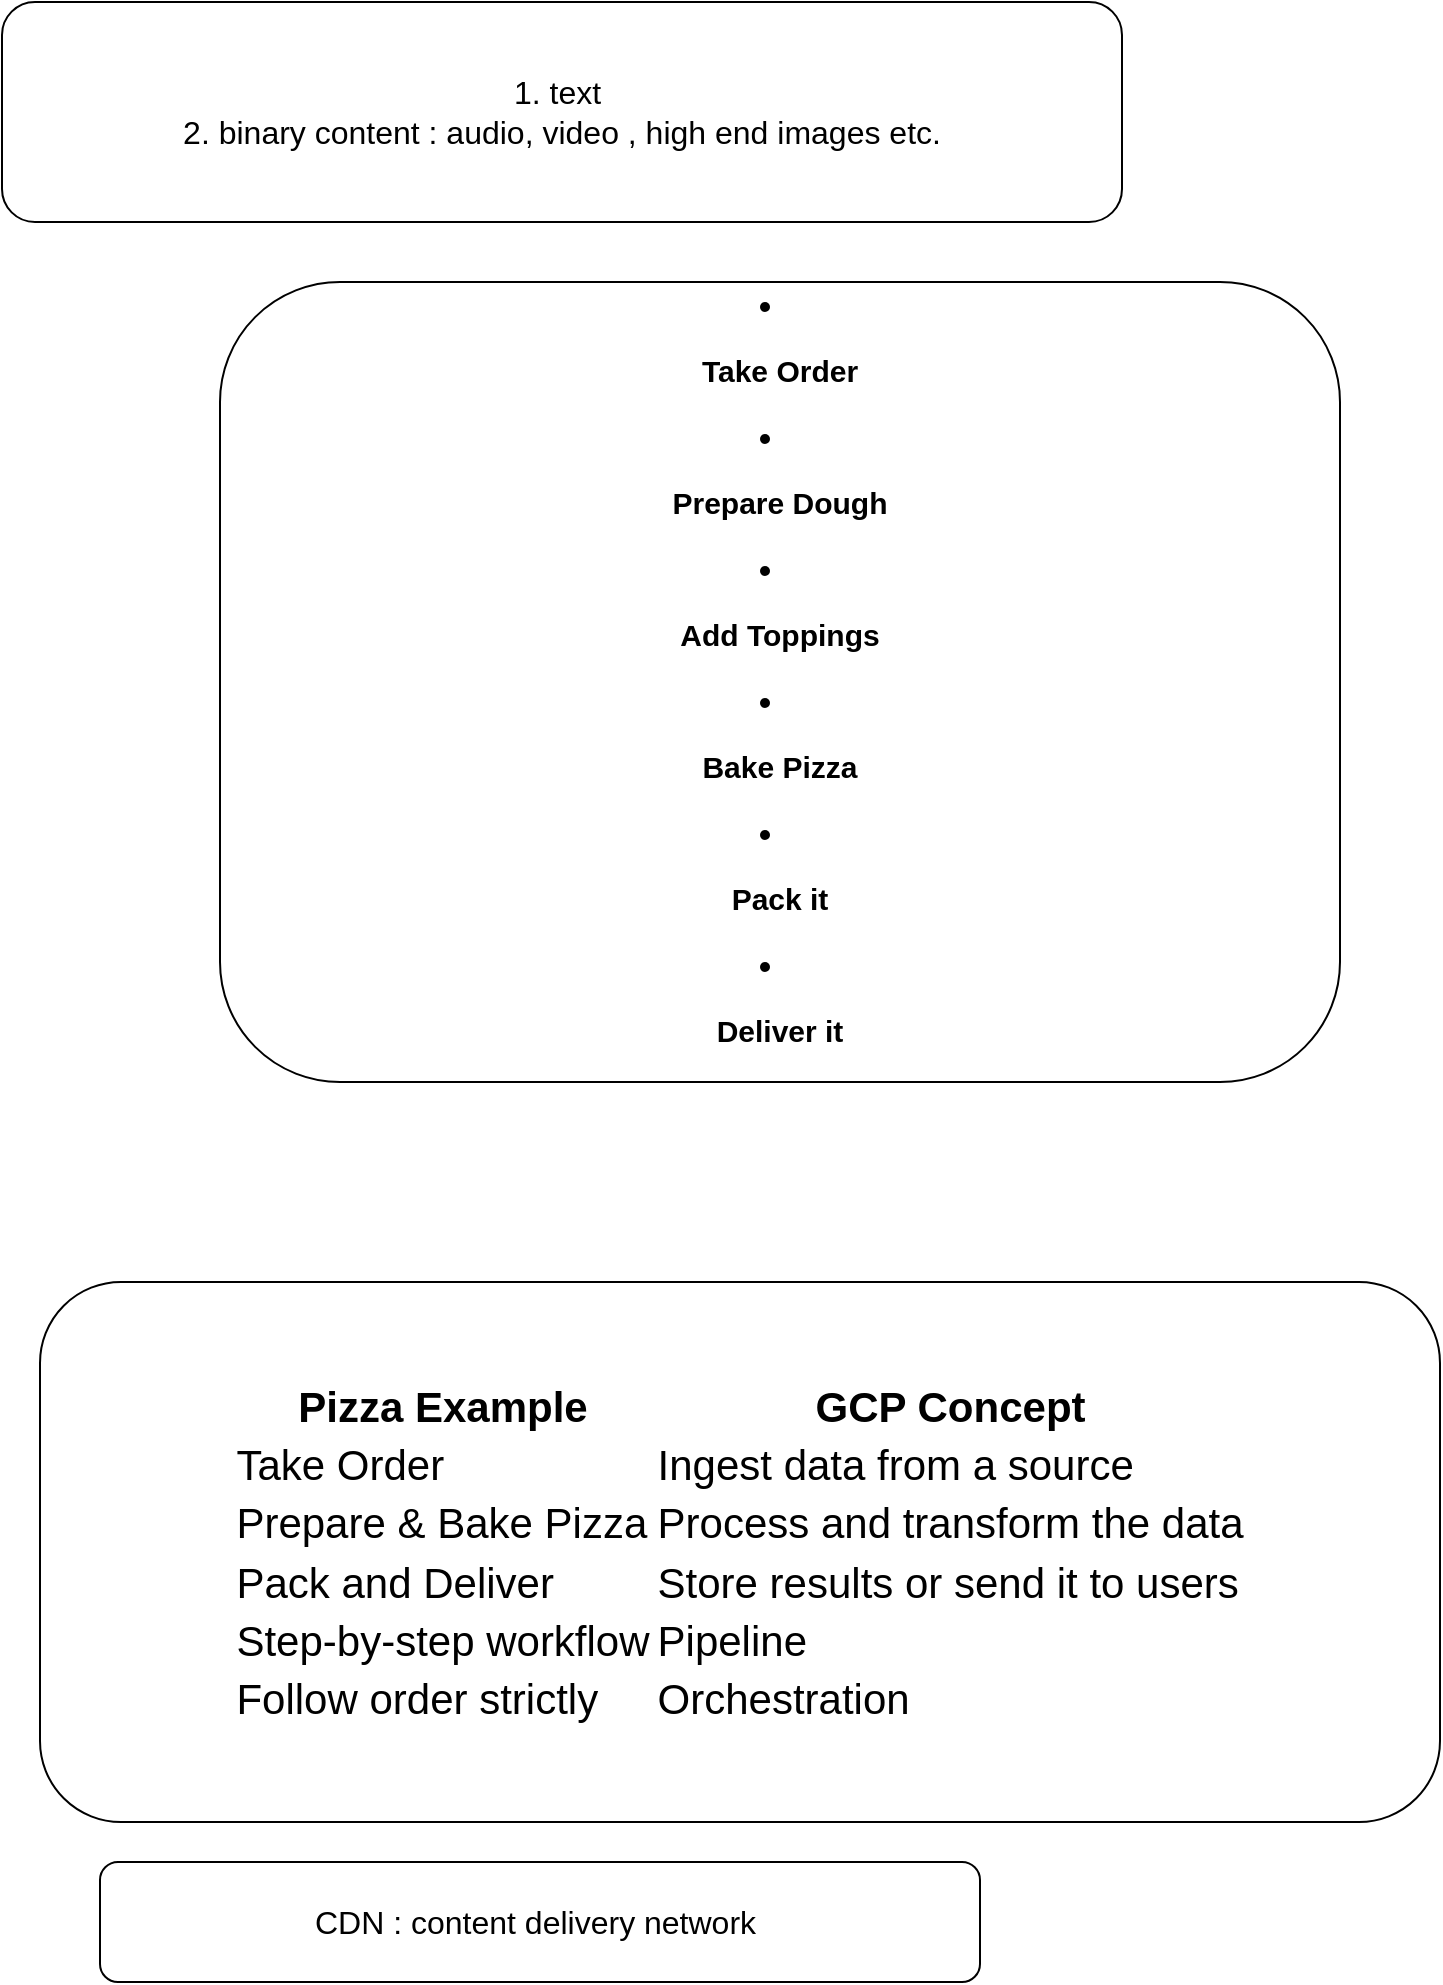 <mxfile version="27.0.9" pages="3">
  <diagram name="Page-1" id="cdnv1xzmEgkro853JLI1">
    <mxGraphModel grid="1" page="1" gridSize="10" guides="1" tooltips="1" connect="1" arrows="1" fold="1" pageScale="1" pageWidth="850" pageHeight="1100" math="0" shadow="0">
      <root>
        <mxCell id="0" />
        <mxCell id="1" parent="0" />
        <mxCell id="DExjwAkdypSiZ_c1kjAN-1" value="1. text&amp;nbsp;&lt;div&gt;2. binary content : audio, video , high end images etc.&lt;/div&gt;" style="rounded=1;whiteSpace=wrap;html=1;fontSize=16;" vertex="1" parent="1">
          <mxGeometry x="71" y="20" width="560" height="110" as="geometry" />
        </mxCell>
        <mxCell id="DExjwAkdypSiZ_c1kjAN-2" value="&lt;li data-start=&quot;327&quot; data-end=&quot;344&quot; style=&quot;caret-color: rgb(0, 0, 0);&quot;&gt;&lt;p data-start=&quot;330&quot; data-end=&quot;344&quot;&gt;&lt;strong data-start=&quot;330&quot; data-end=&quot;344&quot;&gt;Take Order&lt;/strong&gt;&lt;/p&gt;&lt;/li&gt;&lt;li data-start=&quot;345&quot; data-end=&quot;365&quot; style=&quot;caret-color: rgb(0, 0, 0);&quot;&gt;&lt;p data-start=&quot;348&quot; data-end=&quot;365&quot;&gt;&lt;strong data-start=&quot;348&quot; data-end=&quot;365&quot;&gt;Prepare Dough&lt;/strong&gt;&lt;/p&gt;&lt;/li&gt;&lt;li data-start=&quot;366&quot; data-end=&quot;385&quot; style=&quot;caret-color: rgb(0, 0, 0);&quot;&gt;&lt;p data-start=&quot;369&quot; data-end=&quot;385&quot;&gt;&lt;strong data-start=&quot;369&quot; data-end=&quot;385&quot;&gt;Add Toppings&lt;/strong&gt;&lt;/p&gt;&lt;/li&gt;&lt;li data-start=&quot;386&quot; data-end=&quot;403&quot; style=&quot;caret-color: rgb(0, 0, 0);&quot;&gt;&lt;p data-start=&quot;389&quot; data-end=&quot;403&quot;&gt;&lt;strong data-start=&quot;389&quot; data-end=&quot;403&quot;&gt;Bake Pizza&lt;/strong&gt;&lt;/p&gt;&lt;/li&gt;&lt;li data-start=&quot;404&quot; data-end=&quot;418&quot; style=&quot;caret-color: rgb(0, 0, 0);&quot;&gt;&lt;p data-start=&quot;407&quot; data-end=&quot;418&quot;&gt;&lt;strong data-start=&quot;407&quot; data-end=&quot;418&quot;&gt;Pack it&lt;/strong&gt;&lt;/p&gt;&lt;/li&gt;&lt;li data-start=&quot;419&quot; data-end=&quot;436&quot; style=&quot;caret-color: rgb(0, 0, 0);&quot;&gt;&lt;p data-start=&quot;422&quot; data-end=&quot;436&quot;&gt;&lt;strong data-start=&quot;422&quot; data-end=&quot;436&quot;&gt;Deliver it&lt;/strong&gt;&lt;/p&gt;&lt;/li&gt;" style="rounded=1;whiteSpace=wrap;html=1;fontSize=15;" vertex="1" parent="1">
          <mxGeometry x="180" y="160" width="560" height="400" as="geometry" />
        </mxCell>
        <mxCell id="DExjwAkdypSiZ_c1kjAN-3" value="&lt;table style=&quot;caret-color: rgb(0, 0, 0); color: rgb(0, 0, 0); font-style: normal; font-variant-caps: normal; font-weight: 400; letter-spacing: normal; orphans: auto; text-align: start; text-transform: none; white-space: normal; widows: auto; word-spacing: 0px; -webkit-text-stroke-width: 0px; text-decoration: none;&quot;&gt;&lt;thead&gt;&lt;tr&gt;&lt;th&gt;Pizza Example&lt;/th&gt;&lt;th&gt;GCP Concept&lt;/th&gt;&lt;/tr&gt;&lt;/thead&gt;&lt;tbody&gt;&lt;tr&gt;&lt;td&gt;Take Order&lt;/td&gt;&lt;td&gt;Ingest data from a source&lt;/td&gt;&lt;/tr&gt;&lt;tr&gt;&lt;td&gt;Prepare &amp;amp; Bake Pizza&lt;/td&gt;&lt;td&gt;Process and transform the data&lt;/td&gt;&lt;/tr&gt;&lt;tr&gt;&lt;td&gt;Pack and Deliver&lt;/td&gt;&lt;td&gt;Store results or send it to users&lt;/td&gt;&lt;/tr&gt;&lt;tr&gt;&lt;td&gt;Step-by-step workflow&lt;/td&gt;&lt;td&gt;Pipeline&lt;/td&gt;&lt;/tr&gt;&lt;tr&gt;&lt;td&gt;Follow order strictly&lt;/td&gt;&lt;td&gt;Orchestration&lt;/td&gt;&lt;/tr&gt;&lt;/tbody&gt;&lt;/table&gt;" style="rounded=1;whiteSpace=wrap;html=1;fontSize=21;" vertex="1" parent="1">
          <mxGeometry x="90" y="660" width="700" height="270" as="geometry" />
        </mxCell>
        <mxCell id="DExjwAkdypSiZ_c1kjAN-4" value="CDN : content delivery network&amp;nbsp;" style="rounded=1;whiteSpace=wrap;html=1;fontSize=16;" vertex="1" parent="1">
          <mxGeometry x="120" y="950" width="440" height="60" as="geometry" />
        </mxCell>
      </root>
    </mxGraphModel>
  </diagram>
  <diagram id="bmRlA56O7Wga4fEIZ2DZ" name="Page-2">
    <mxGraphModel grid="1" page="1" gridSize="10" guides="1" tooltips="1" connect="1" arrows="1" fold="1" pageScale="1" pageWidth="850" pageHeight="1100" math="0" shadow="0">
      <root>
        <mxCell id="0" />
        <mxCell id="1" parent="0" />
        <mxCell id="e7la45NZ7qPYUXp4N6tA-1" value="user2" style="rounded=1;whiteSpace=wrap;html=1;fillColor=#ffe6cc;strokeColor=#d79b00;" vertex="1" parent="1">
          <mxGeometry x="190" y="180" width="120" height="60" as="geometry" />
        </mxCell>
        <mxCell id="e7la45NZ7qPYUXp4N6tA-2" value="user3" style="rounded=1;whiteSpace=wrap;html=1;fillColor=#ffe6cc;strokeColor=#d79b00;" vertex="1" parent="1">
          <mxGeometry x="220" y="340" width="120" height="60" as="geometry" />
        </mxCell>
        <mxCell id="e7la45NZ7qPYUXp4N6tA-3" value="user1" style="rounded=1;whiteSpace=wrap;html=1;fillColor=#ffe6cc;strokeColor=#d79b00;" vertex="1" parent="1">
          <mxGeometry x="250" y="20" width="120" height="60" as="geometry" />
        </mxCell>
        <mxCell id="e7la45NZ7qPYUXp4N6tA-6" value="" style="edgeStyle=orthogonalEdgeStyle;rounded=0;orthogonalLoop=1;jettySize=auto;html=1;" edge="1" parent="1" source="e7la45NZ7qPYUXp4N6tA-4" target="e7la45NZ7qPYUXp4N6tA-5">
          <mxGeometry relative="1" as="geometry" />
        </mxCell>
        <mxCell id="e7la45NZ7qPYUXp4N6tA-4" value="Web Application" style="rounded=1;whiteSpace=wrap;html=1;" vertex="1" parent="1">
          <mxGeometry x="480" y="20" width="120" height="420" as="geometry" />
        </mxCell>
        <mxCell id="e7la45NZ7qPYUXp4N6tA-8" value="" style="edgeStyle=orthogonalEdgeStyle;rounded=0;orthogonalLoop=1;jettySize=auto;html=1;" edge="1" parent="1" source="e7la45NZ7qPYUXp4N6tA-5" target="e7la45NZ7qPYUXp4N6tA-7">
          <mxGeometry relative="1" as="geometry" />
        </mxCell>
        <mxCell id="e7la45NZ7qPYUXp4N6tA-5" value="CDN" style="whiteSpace=wrap;html=1;rounded=1;" vertex="1" parent="1">
          <mxGeometry x="680" y="200" width="120" height="60" as="geometry" />
        </mxCell>
        <mxCell id="e7la45NZ7qPYUXp4N6tA-10" value="" style="edgeStyle=orthogonalEdgeStyle;rounded=0;orthogonalLoop=1;jettySize=auto;html=1;" edge="1" parent="1" source="e7la45NZ7qPYUXp4N6tA-7" target="e7la45NZ7qPYUXp4N6tA-9">
          <mxGeometry relative="1" as="geometry" />
        </mxCell>
        <mxCell id="e7la45NZ7qPYUXp4N6tA-7" value="Storage" style="whiteSpace=wrap;html=1;rounded=1;" vertex="1" parent="1">
          <mxGeometry x="890" y="30" width="120" height="60" as="geometry" />
        </mxCell>
        <mxCell id="e7la45NZ7qPYUXp4N6tA-9" value="multiple zones / multiple regions&amp;nbsp;" style="whiteSpace=wrap;html=1;rounded=1;" vertex="1" parent="1">
          <mxGeometry x="1090" y="30" width="120" height="60" as="geometry" />
        </mxCell>
      </root>
    </mxGraphModel>
  </diagram>
  <diagram id="FyJsmtLKThAoVoEhubOj" name="Page-3">
    <mxGraphModel dx="2036" dy="648" grid="1" gridSize="10" guides="1" tooltips="1" connect="1" arrows="1" fold="1" page="1" pageScale="1" pageWidth="850" pageHeight="1100" math="0" shadow="0">
      <root>
        <mxCell id="0" />
        <mxCell id="1" parent="0" />
        <mxCell id="xKrLLWmfbD4q2ah6btJ0-8" value="" style="rounded=1;whiteSpace=wrap;html=1;" vertex="1" parent="1">
          <mxGeometry x="130" y="160" width="530" height="180" as="geometry" />
        </mxCell>
        <mxCell id="xKrLLWmfbD4q2ah6btJ0-17" value="" style="edgeStyle=orthogonalEdgeStyle;rounded=0;orthogonalLoop=1;jettySize=auto;html=1;" edge="1" parent="1" source="xKrLLWmfbD4q2ah6btJ0-2" target="xKrLLWmfbD4q2ah6btJ0-16">
          <mxGeometry relative="1" as="geometry" />
        </mxCell>
        <mxCell id="xKrLLWmfbD4q2ah6btJ0-2" value="Primary Instance (SQL Server DB server)&amp;nbsp;&lt;div&gt;cloud SQL instance&lt;/div&gt;" style="rounded=0;whiteSpace=wrap;html=1;fontSize=16;" vertex="1" parent="1">
          <mxGeometry x="230" y="170" width="325" height="60" as="geometry" />
        </mxCell>
        <mxCell id="xKrLLWmfbD4q2ah6btJ0-5" style="edgeStyle=orthogonalEdgeStyle;rounded=0;orthogonalLoop=1;jettySize=auto;html=1;entryX=0.5;entryY=0;entryDx=0;entryDy=0;" edge="1" parent="1" source="xKrLLWmfbD4q2ah6btJ0-3" target="xKrLLWmfbD4q2ah6btJ0-2">
          <mxGeometry relative="1" as="geometry" />
        </mxCell>
        <mxCell id="xKrLLWmfbD4q2ah6btJ0-3" value="API server" style="whiteSpace=wrap;html=1;fontSize=16;rounded=0;" vertex="1" parent="1">
          <mxGeometry x="332.5" y="30" width="120" height="60" as="geometry" />
        </mxCell>
        <mxCell id="xKrLLWmfbD4q2ah6btJ0-7" style="edgeStyle=orthogonalEdgeStyle;rounded=0;orthogonalLoop=1;jettySize=auto;html=1;" edge="1" parent="1" source="xKrLLWmfbD4q2ah6btJ0-6">
          <mxGeometry relative="1" as="geometry">
            <mxPoint x="390" y="120" as="targetPoint" />
          </mxGeometry>
        </mxCell>
        <mxCell id="xKrLLWmfbD4q2ah6btJ0-6" value="user sign ups , cart update, payemnt , chekout&amp;nbsp;" style="rounded=1;whiteSpace=wrap;html=1;" vertex="1" parent="1">
          <mxGeometry x="130" y="80" width="120" height="60" as="geometry" />
        </mxCell>
        <mxCell id="xKrLLWmfbD4q2ah6btJ0-9" value="us-central1" style="text;html=1;align=center;verticalAlign=middle;whiteSpace=wrap;rounded=0;fillColor=#dae8fc;strokeColor=#6c8ebf;" vertex="1" parent="1">
          <mxGeometry x="140" y="180" width="60" height="30" as="geometry" />
        </mxCell>
        <mxCell id="xKrLLWmfbD4q2ah6btJ0-12" value="" style="edgeStyle=orthogonalEdgeStyle;rounded=0;orthogonalLoop=1;jettySize=auto;html=1;" edge="1" parent="1" source="xKrLLWmfbD4q2ah6btJ0-10" target="xKrLLWmfbD4q2ah6btJ0-11">
          <mxGeometry relative="1" as="geometry" />
        </mxCell>
        <mxCell id="xKrLLWmfbD4q2ah6btJ0-14" value="" style="edgeStyle=orthogonalEdgeStyle;rounded=0;orthogonalLoop=1;jettySize=auto;html=1;" edge="1" parent="1" source="xKrLLWmfbD4q2ah6btJ0-10" target="xKrLLWmfbD4q2ah6btJ0-13">
          <mxGeometry relative="1" as="geometry" />
        </mxCell>
        <mxCell id="xKrLLWmfbD4q2ah6btJ0-10" value="Read Replica" style="rounded=1;whiteSpace=wrap;html=1;" vertex="1" parent="1">
          <mxGeometry x="170" y="260" width="120" height="60" as="geometry" />
        </mxCell>
        <mxCell id="xKrLLWmfbD4q2ah6btJ0-11" value="&lt;p style=&quot;caret-color: rgb(0, 0, 0); text-align: start;&quot; data-end=&quot;1364&quot; data-start=&quot;1348&quot;&gt;App Tier routes:&lt;/p&gt;&lt;ul style=&quot;caret-color: rgb(0, 0, 0); text-align: start;&quot; data-end=&quot;1443&quot; data-start=&quot;1367&quot;&gt;&lt;li data-end=&quot;1389&quot; data-start=&quot;1367&quot;&gt;&lt;p data-end=&quot;1389&quot; data-start=&quot;1369&quot;&gt;&lt;strong data-end=&quot;1389&quot; data-start=&quot;1369&quot;&gt;Product browsing&lt;/strong&gt;&lt;/p&gt;&lt;/li&gt;&lt;li data-end=&quot;1412&quot; data-start=&quot;1392&quot;&gt;&lt;p data-end=&quot;1412&quot; data-start=&quot;1394&quot;&gt;&lt;strong data-end=&quot;1412&quot; data-start=&quot;1394&quot;&gt;Search results&lt;/strong&gt;&lt;/p&gt;&lt;/li&gt;&lt;li data-end=&quot;1443&quot; data-start=&quot;1415&quot;&gt;&lt;p data-end=&quot;1443&quot; data-start=&quot;1417&quot;&gt;&lt;strong data-end=&quot;1443&quot; data-start=&quot;1417&quot;&gt;Category listing pages&lt;/strong&gt;&lt;/p&gt;&lt;/li&gt;&lt;/ul&gt;" style="whiteSpace=wrap;html=1;rounded=1;" vertex="1" parent="1">
          <mxGeometry x="-120" y="150" width="170" height="200" as="geometry" />
        </mxCell>
        <mxCell id="xKrLLWmfbD4q2ah6btJ0-13" value="&lt;span style=&quot;caret-color: rgb(0, 0, 0); font-family: -webkit-standard; font-size: medium; text-align: start;&quot;&gt;his keeps&lt;span class=&quot;Apple-converted-space&quot;&gt;&amp;nbsp;&lt;/span&gt;&lt;/span&gt;&lt;strong style=&quot;caret-color: rgb(0, 0, 0); text-align: start;&quot; data-end=&quot;1492&quot; data-start=&quot;1457&quot;&gt;read traffic off the primary DB&lt;/strong&gt;&lt;span style=&quot;caret-color: rgb(0, 0, 0); font-family: -webkit-standard; font-size: medium; text-align: start;&quot;&gt;, freeing up capacity for purchases and account updates.&lt;/span&gt;" style="whiteSpace=wrap;html=1;rounded=1;" vertex="1" parent="1">
          <mxGeometry x="85" y="410" width="290" height="60" as="geometry" />
        </mxCell>
        <mxCell id="xKrLLWmfbD4q2ah6btJ0-15" style="edgeStyle=orthogonalEdgeStyle;rounded=0;orthogonalLoop=1;jettySize=auto;html=1;entryX=0.465;entryY=1.017;entryDx=0;entryDy=0;entryPerimeter=0;" edge="1" parent="1" source="xKrLLWmfbD4q2ah6btJ0-10" target="xKrLLWmfbD4q2ah6btJ0-2">
          <mxGeometry relative="1" as="geometry" />
        </mxCell>
        <mxCell id="xKrLLWmfbD4q2ah6btJ0-16" value="ReadReplica2" style="whiteSpace=wrap;html=1;fontSize=16;rounded=0;" vertex="1" parent="1">
          <mxGeometry x="440" y="270" width="120" height="60" as="geometry" />
        </mxCell>
        <mxCell id="xKrLLWmfbD4q2ah6btJ0-18" value="update the file :&amp;nbsp; download the file&amp;nbsp;&lt;div&gt;append the content manually&lt;/div&gt;&lt;div&gt;upload it again.&lt;/div&gt;" style="rounded=1;whiteSpace=wrap;html=1;fontSize=17;fillColor=#dae8fc;strokeColor=#6c8ebf;fontStyle=1" vertex="1" parent="1">
          <mxGeometry x="200" y="660" width="420" height="60" as="geometry" />
        </mxCell>
        <mxCell id="xKrLLWmfbD4q2ah6btJ0-19" value="lifecycle rule is applied to the bucket but it is effectively acting on the objects (files) inside the bucket" style="rounded=1;whiteSpace=wrap;html=1;fontStyle=1;fillColor=#f8cecc;strokeColor=#b85450;" vertex="1" parent="1">
          <mxGeometry x="40" y="820" width="690" height="60" as="geometry" />
        </mxCell>
        <mxCell id="xKrLLWmfbD4q2ah6btJ0-20" value="&lt;br&gt;for MEMBER in $(gcloud projects get-iam-policy fy23-asc-addg-dataverse]\&lt;br&gt;&lt;span class=&quot;Apple-converted-space&quot;&gt;&amp;nbsp; &lt;/span&gt;--flatten=&quot;bindings[].members&quot; \&lt;br&gt;&lt;span class=&quot;Apple-converted-space&quot;&gt;&amp;nbsp; &lt;/span&gt;--format=&quot;value(bindings.members)&quot; \&lt;br&gt;&lt;span class=&quot;Apple-converted-space&quot;&gt;&amp;nbsp; &lt;/span&gt;--filter=&quot;bindings.members:user:*&quot;); do&lt;br&gt;&lt;span class=&quot;Apple-converted-space&quot;&gt;&amp;nbsp; &amp;nbsp; &lt;/span&gt;echo &quot;Assigning role to $MEMBER&quot;&lt;br&gt;&lt;span class=&quot;Apple-converted-space&quot;&gt;&amp;nbsp; &amp;nbsp; &lt;/span&gt;gcloud projects add-iam-policy-binding fy23-asc-addg-dataverse \&lt;br&gt;&lt;span class=&quot;Apple-converted-space&quot;&gt;&amp;nbsp; &amp;nbsp; &amp;nbsp; &lt;/span&gt;--member=&quot;$MEMBER&quot; \&lt;br&gt;&lt;span class=&quot;Apple-converted-space&quot;&gt;&amp;nbsp; &amp;nbsp; &amp;nbsp; &lt;/span&gt;--role=&quot;roles/storage.objectViewer&quot;&lt;br&gt;done&lt;br&gt;&lt;p style=&quot;margin: 0px; font-variant-numeric: normal; font-variant-east-asian: normal; font-variant-alternates: normal; font-size-adjust: none; font-kerning: auto; font-optical-sizing: auto; font-feature-settings: normal; font-variation-settings: normal; font-variant-position: normal; font-variant-emoji: normal; font-stretch: normal; line-height: normal; text-align: start;&quot; class=&quot;p1&quot;&gt;&lt;font style=&quot;font-size: 20px;&quot;&gt;PROJECT_ID=&quot;fy23-asc-addg-dataverse&quot;&lt;/font&gt;&lt;/p&gt;&lt;p style=&quot;margin: 0px; font-variant-numeric: normal; font-variant-east-asian: normal; font-variant-alternates: normal; font-size-adjust: none; font-kerning: auto; font-optical-sizing: auto; font-feature-settings: normal; font-variation-settings: normal; font-variant-position: normal; font-variant-emoji: normal; font-stretch: normal; line-height: normal; text-align: start;&quot; class=&quot;p1&quot;&gt;&lt;font style=&quot;font-size: 20px;&quot;&gt;ROLE=&quot;roles/serviceusage.serviceUsageAdmin&quot;&lt;/font&gt;&lt;/p&gt;&lt;p style=&quot;margin: 0px; font-variant-numeric: normal; font-variant-east-asian: normal; font-variant-alternates: normal; font-size-adjust: none; font-kerning: auto; font-optical-sizing: auto; font-feature-settings: normal; font-variation-settings: normal; font-variant-position: normal; font-variant-emoji: normal; font-stretch: normal; line-height: normal; min-height: 14px; text-align: start;&quot; class=&quot;p2&quot;&gt;&lt;font style=&quot;font-size: 20px;&quot;&gt;&lt;br&gt;&lt;/font&gt;&lt;/p&gt;&lt;p style=&quot;margin: 0px; font-variant-numeric: normal; font-variant-east-asian: normal; font-variant-alternates: normal; font-size-adjust: none; font-kerning: auto; font-optical-sizing: auto; font-feature-settings: normal; font-variation-settings: normal; font-variant-position: normal; font-variant-emoji: normal; font-stretch: normal; line-height: normal; text-align: start;&quot; class=&quot;p1&quot;&gt;&lt;font style=&quot;font-size: 20px;&quot;&gt;# Get unique user emails from the IAM policy&lt;/font&gt;&lt;/p&gt;&lt;p style=&quot;margin: 0px; font-variant-numeric: normal; font-variant-east-asian: normal; font-variant-alternates: normal; font-size-adjust: none; font-kerning: auto; font-optical-sizing: auto; font-feature-settings: normal; font-variation-settings: normal; font-variant-position: normal; font-variant-emoji: normal; font-stretch: normal; line-height: normal; text-align: start;&quot; class=&quot;p1&quot;&gt;&lt;font style=&quot;font-size: 20px;&quot;&gt;echo &quot; Fetching all IAM users for project: $PROJECT_ID&quot;&lt;/font&gt;&lt;/p&gt;&lt;p style=&quot;margin: 0px; font-variant-numeric: normal; font-variant-east-asian: normal; font-variant-alternates: normal; font-size-adjust: none; font-kerning: auto; font-optical-sizing: auto; font-feature-settings: normal; font-variation-settings: normal; font-variant-position: normal; font-variant-emoji: normal; font-stretch: normal; line-height: normal; text-align: start;&quot; class=&quot;p1&quot;&gt;&lt;font style=&quot;font-size: 20px;&quot;&gt;MEMBERS=$(gcloud projects get-iam-policy &quot;$PROJECT_ID&quot; \&lt;/font&gt;&lt;/p&gt;&lt;p style=&quot;margin: 0px; font-variant-numeric: normal; font-variant-east-asian: normal; font-variant-alternates: normal; font-size-adjust: none; font-kerning: auto; font-optical-sizing: auto; font-feature-settings: normal; font-variation-settings: normal; font-variant-position: normal; font-variant-emoji: normal; font-stretch: normal; line-height: normal; text-align: start;&quot; class=&quot;p1&quot;&gt;&lt;font style=&quot;font-size: 20px;&quot;&gt;--flatten=&quot;bindings[].members&quot; \&lt;/font&gt;&lt;/p&gt;&lt;p style=&quot;margin: 0px; font-variant-numeric: normal; font-variant-east-asian: normal; font-variant-alternates: normal; font-size-adjust: none; font-kerning: auto; font-optical-sizing: auto; font-feature-settings: normal; font-variation-settings: normal; font-variant-position: normal; font-variant-emoji: normal; font-stretch: normal; line-height: normal; text-align: start;&quot; class=&quot;p1&quot;&gt;&lt;font style=&quot;font-size: 20px;&quot;&gt;--format=&quot;value(bindings.members)&quot; \&lt;/font&gt;&lt;/p&gt;&lt;p style=&quot;margin: 0px; font-variant-numeric: normal; font-variant-east-asian: normal; font-variant-alternates: normal; font-size-adjust: none; font-kerning: auto; font-optical-sizing: auto; font-feature-settings: normal; font-variation-settings: normal; font-variant-position: normal; font-variant-emoji: normal; font-stretch: normal; line-height: normal; text-align: start;&quot; class=&quot;p1&quot;&gt;&lt;font style=&quot;font-size: 20px;&quot;&gt;--filter=&quot;bindings.members:user:*&quot; | sort -u)&lt;/font&gt;&lt;/p&gt;&lt;p style=&quot;margin: 0px; font-variant-numeric: normal; font-variant-east-asian: normal; font-variant-alternates: normal; font-size-adjust: none; font-kerning: auto; font-optical-sizing: auto; font-feature-settings: normal; font-variation-settings: normal; font-variant-position: normal; font-variant-emoji: normal; font-stretch: normal; line-height: normal; min-height: 14px; text-align: start;&quot; class=&quot;p2&quot;&gt;&lt;font style=&quot;font-size: 20px;&quot;&gt;&lt;br&gt;&lt;/font&gt;&lt;/p&gt;&lt;p style=&quot;margin: 0px; font-variant-numeric: normal; font-variant-east-asian: normal; font-variant-alternates: normal; font-size-adjust: none; font-kerning: auto; font-optical-sizing: auto; font-feature-settings: normal; font-variation-settings: normal; font-variant-position: normal; font-variant-emoji: normal; font-stretch: normal; line-height: normal; text-align: start;&quot; class=&quot;p1&quot;&gt;&lt;font style=&quot;font-size: 20px;&quot;&gt;# Assign the role to each user&lt;/font&gt;&lt;/p&gt;&lt;p style=&quot;margin: 0px; font-variant-numeric: normal; font-variant-east-asian: normal; font-variant-alternates: normal; font-size-adjust: none; font-kerning: auto; font-optical-sizing: auto; font-feature-settings: normal; font-variation-settings: normal; font-variant-position: normal; font-variant-emoji: normal; font-stretch: normal; line-height: normal; text-align: start;&quot; class=&quot;p1&quot;&gt;&lt;font style=&quot;font-size: 20px;&quot;&gt;for MEMBER in $MEMBERS; do&lt;/font&gt;&lt;/p&gt;&lt;p style=&quot;margin: 0px; font-variant-numeric: normal; font-variant-east-asian: normal; font-variant-alternates: normal; font-size-adjust: none; font-kerning: auto; font-optical-sizing: auto; font-feature-settings: normal; font-variation-settings: normal; font-variant-position: normal; font-variant-emoji: normal; font-stretch: normal; line-height: normal; text-align: start;&quot; class=&quot;p1&quot;&gt;&lt;font style=&quot;font-size: 20px;&quot;&gt;echo &quot; Assigning $ROLE to $MEMBER&quot;&lt;/font&gt;&lt;/p&gt;&lt;p style=&quot;margin: 0px; font-variant-numeric: normal; font-variant-east-asian: normal; font-variant-alternates: normal; font-size-adjust: none; font-kerning: auto; font-optical-sizing: auto; font-feature-settings: normal; font-variation-settings: normal; font-variant-position: normal; font-variant-emoji: normal; font-stretch: normal; line-height: normal; text-align: start;&quot; class=&quot;p1&quot;&gt;&lt;font style=&quot;font-size: 20px;&quot;&gt;gcloud projects add-iam-policy-binding &quot;$PROJECT_ID&quot; \&lt;/font&gt;&lt;/p&gt;&lt;p style=&quot;margin: 0px; font-variant-numeric: normal; font-variant-east-asian: normal; font-variant-alternates: normal; font-size-adjust: none; font-kerning: auto; font-optical-sizing: auto; font-feature-settings: normal; font-variation-settings: normal; font-variant-position: normal; font-variant-emoji: normal; font-stretch: normal; line-height: normal; text-align: start;&quot; class=&quot;p1&quot;&gt;&lt;font style=&quot;font-size: 20px;&quot;&gt;--member=&quot;$MEMBER&quot; \&lt;/font&gt;&lt;/p&gt;&lt;p style=&quot;margin: 0px; font-variant-numeric: normal; font-variant-east-asian: normal; font-variant-alternates: normal; font-size-adjust: none; font-kerning: auto; font-optical-sizing: auto; font-feature-settings: normal; font-variation-settings: normal; font-variant-position: normal; font-variant-emoji: normal; font-stretch: normal; line-height: normal; text-align: start;&quot; class=&quot;p1&quot;&gt;&lt;font style=&quot;font-size: 20px;&quot;&gt;--role=&quot;$ROLE&quot; \&lt;/font&gt;&lt;/p&gt;&lt;p style=&quot;margin: 0px; font-variant-numeric: normal; font-variant-east-asian: normal; font-variant-alternates: normal; font-size-adjust: none; font-kerning: auto; font-optical-sizing: auto; font-feature-settings: normal; font-variation-settings: normal; font-variant-position: normal; font-variant-emoji: normal; font-stretch: normal; line-height: normal; text-align: start;&quot; class=&quot;p1&quot;&gt;&lt;font style=&quot;font-size: 20px;&quot;&gt;--quiet&lt;/font&gt;&lt;/p&gt;&lt;p style=&quot;margin: 0px; font-variant-numeric: normal; font-variant-east-asian: normal; font-variant-alternates: normal; font-size-adjust: none; font-kerning: auto; font-optical-sizing: auto; font-feature-settings: normal; font-variation-settings: normal; font-variant-position: normal; font-variant-emoji: normal; font-stretch: normal; line-height: normal; text-align: start;&quot; class=&quot;p1&quot;&gt;&lt;font style=&quot;font-size: 20px;&quot;&gt;done&lt;/font&gt;&lt;/p&gt;&lt;p style=&quot;margin: 0px; font-variant-numeric: normal; font-variant-east-asian: normal; font-variant-alternates: normal; font-size-adjust: none; font-kerning: auto; font-optical-sizing: auto; font-feature-settings: normal; font-variation-settings: normal; font-variant-position: normal; font-variant-emoji: normal; font-stretch: normal; line-height: normal; min-height: 14px; text-align: start;&quot; class=&quot;p2&quot;&gt;&lt;font style=&quot;font-size: 20px;&quot;&gt;&lt;br&gt;&lt;/font&gt;&lt;/p&gt;&lt;p style=&quot;margin: 0px; font-variant-numeric: normal; font-variant-east-asian: normal; font-variant-alternates: normal; font-size-adjust: none; font-kerning: auto; font-optical-sizing: auto; font-feature-settings: normal; font-variation-settings: normal; font-variant-position: normal; font-variant-emoji: normal; font-stretch: normal; line-height: normal; text-align: start;&quot; class=&quot;p1&quot;&gt;&lt;font style=&quot;font-size: 20px;&quot;&gt;echo &quot; Completed assigning $ROLE to all users.&lt;/font&gt;&lt;span style=&quot;font-size: 12px;&quot;&gt;&quot;&lt;/span&gt;&lt;/p&gt;" style="rounded=1;whiteSpace=wrap;html=1;fontSize=19;" vertex="1" parent="1">
          <mxGeometry x="-40" y="930" width="870" height="740" as="geometry" />
        </mxCell>
        <UserObject label="PROJECT_ID=&quot;abhi-461006&quot;&lt;br&gt;FIRESTORE_DB_ID=&quot;data-eng-firestore-db5&quot;&amp;nbsp; # Custom identifier for internal reference&lt;br&gt;LOCATION=&quot;asia-south1&quot;&lt;br&gt;&lt;br&gt;&lt;br&gt;# Set the GCP project&lt;br&gt;gcloud config set project $PROJECT_ID&lt;br&gt;&lt;br&gt;&lt;br&gt;# Enable Firestore API&lt;br&gt;gcloud services enable firestore.googleapis.com&lt;br&gt;&lt;br&gt;&lt;br&gt;# Create Firestore in Native mode&lt;br&gt;echo &quot;Firestore DB ($FIRESTORE_DB_ID) created in location $LOCATION for project $PROJECT_ID&quot;" link="PROJECT_ID=&quot;abhi-461006&quot;&#xa;FIRESTORE_DB_ID=&quot;data-eng-firestore-db5&quot;  # Custom identifier for internal reference&#xa;LOCATION=&quot;asia-south1&quot;&#xa;&#xa;&#xa;# Set the GCP project&#xa;gcloud config set project $PROJECT_ID&#xa;&#xa;&#xa;# Enable Firestore API&#xa;gcloud services enable firestore.googleapis.com&#xa;&#xa;&#xa;# Create Firestore in Native mode&#xa;echo &quot;✅ Firestore DB ($FIRESTORE_DB_ID) created in location $LOCATION for project $PROJECT_ID&quot;" id="xKrLLWmfbD4q2ah6btJ0-21">
          <mxCell style="rounded=1;whiteSpace=wrap;html=1;fontSize=19;" vertex="1" parent="1">
            <mxGeometry x="10" y="1750" width="930" height="660" as="geometry" />
          </mxCell>
        </UserObject>
      </root>
    </mxGraphModel>
  </diagram>
</mxfile>
